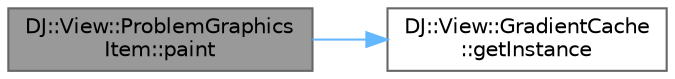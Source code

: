 digraph "DJ::View::ProblemGraphicsItem::paint"
{
 // LATEX_PDF_SIZE
  bgcolor="transparent";
  edge [fontname=Helvetica,fontsize=10,labelfontname=Helvetica,labelfontsize=10];
  node [fontname=Helvetica,fontsize=10,shape=box,height=0.2,width=0.4];
  rankdir="LR";
  Node1 [id="Node000001",label="DJ::View::ProblemGraphics\lItem::paint",height=0.2,width=0.4,color="gray40", fillcolor="grey60", style="filled", fontcolor="black",tooltip="Paints this item on the scene."];
  Node1 -> Node2 [id="edge1_Node000001_Node000002",color="steelblue1",style="solid",tooltip=" "];
  Node2 [id="Node000002",label="DJ::View::GradientCache\l::getInstance",height=0.2,width=0.4,color="grey40", fillcolor="white", style="filled",URL="$class_d_j_1_1_view_1_1_gradient_cache.html#ab7ef8bda07dba606f39220ba3d0a6ff9",tooltip="Gets the singleton gradient cache."];
}
